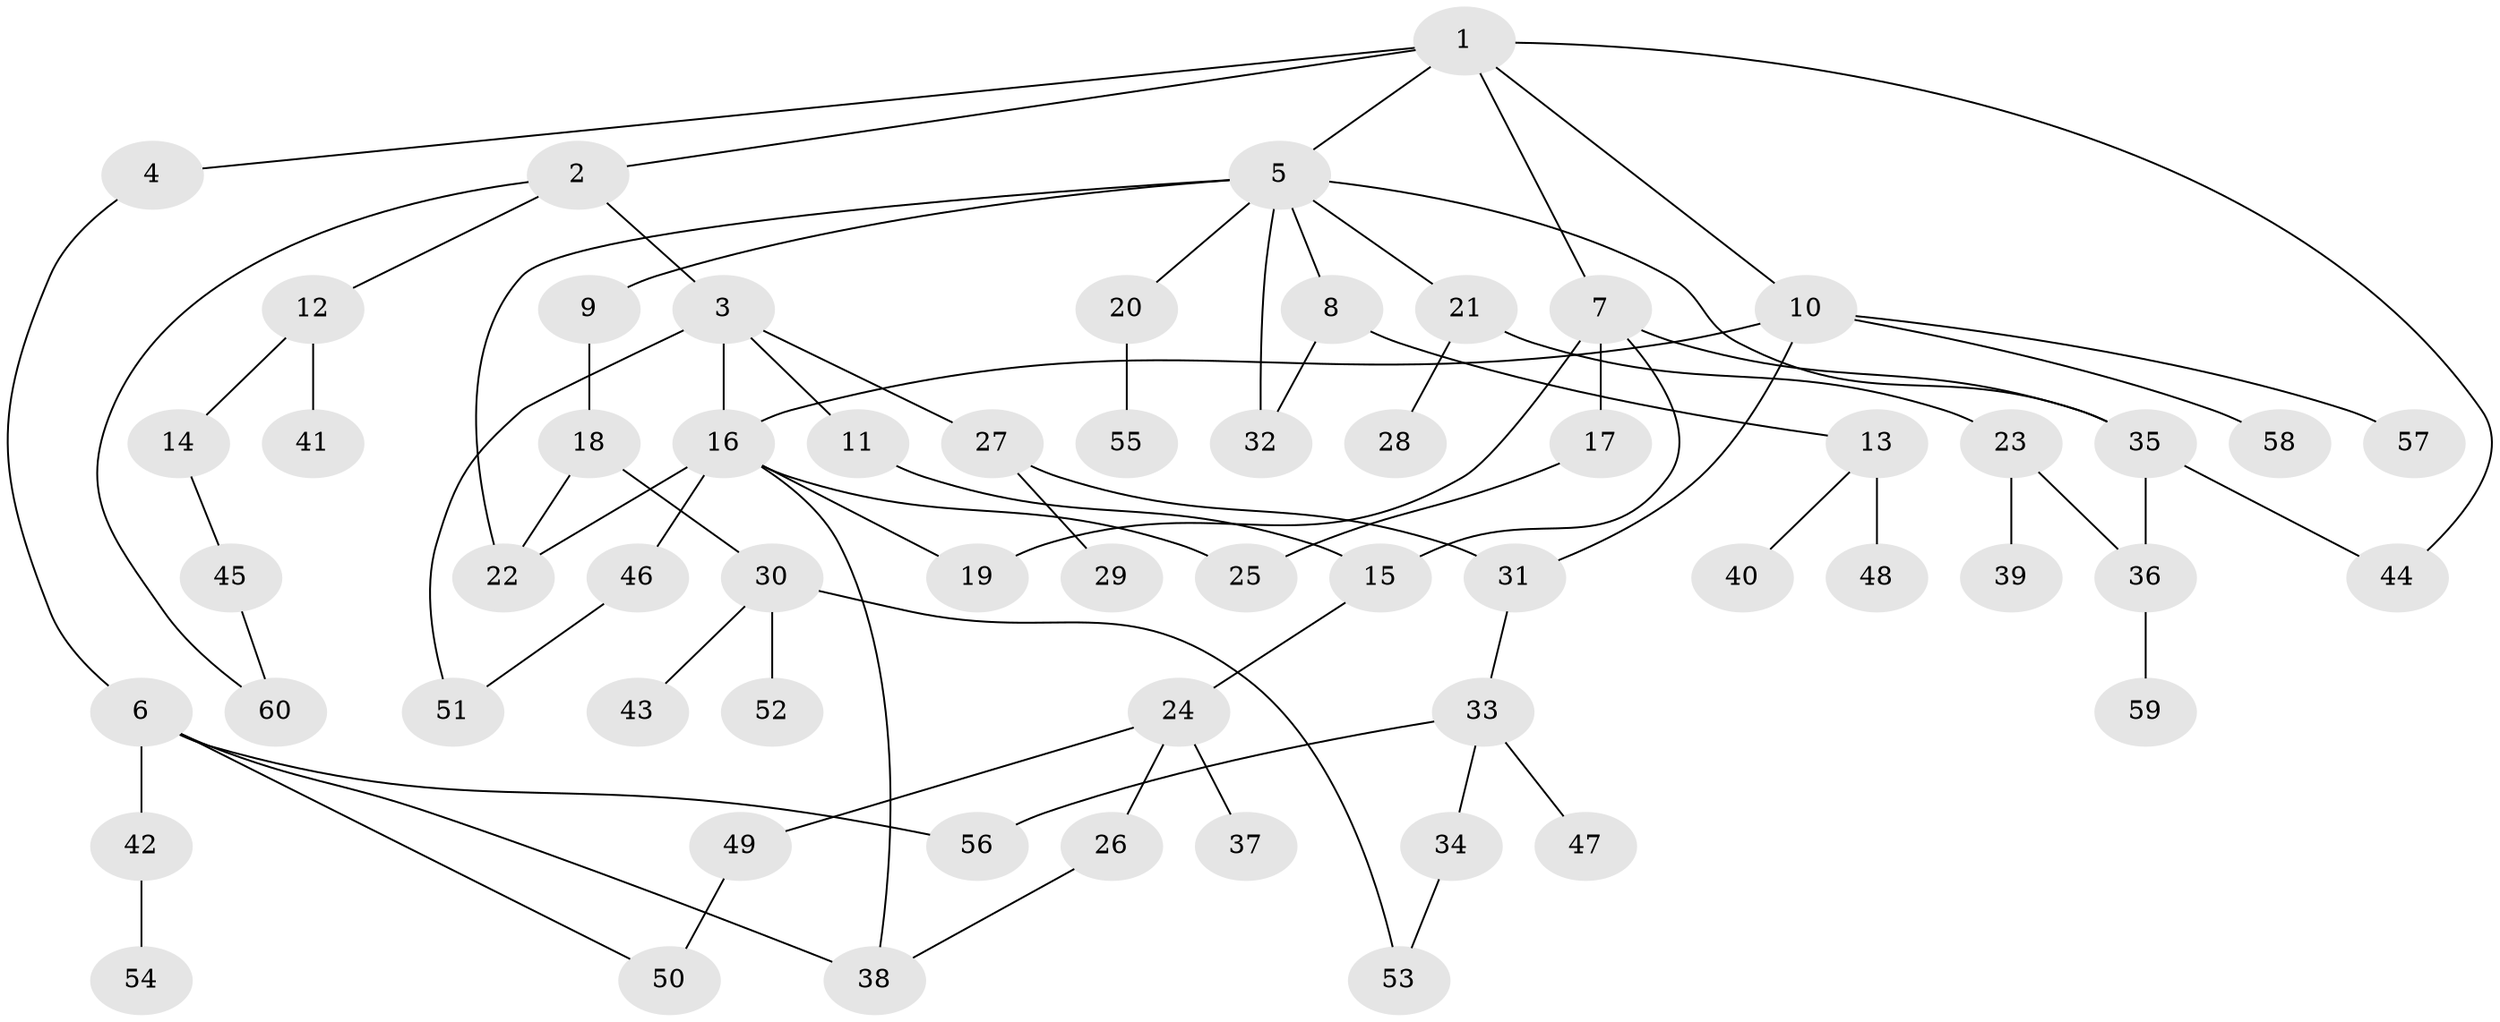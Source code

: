 // Generated by graph-tools (version 1.1) at 2025/00/03/09/25 03:00:56]
// undirected, 60 vertices, 77 edges
graph export_dot {
graph [start="1"]
  node [color=gray90,style=filled];
  1;
  2;
  3;
  4;
  5;
  6;
  7;
  8;
  9;
  10;
  11;
  12;
  13;
  14;
  15;
  16;
  17;
  18;
  19;
  20;
  21;
  22;
  23;
  24;
  25;
  26;
  27;
  28;
  29;
  30;
  31;
  32;
  33;
  34;
  35;
  36;
  37;
  38;
  39;
  40;
  41;
  42;
  43;
  44;
  45;
  46;
  47;
  48;
  49;
  50;
  51;
  52;
  53;
  54;
  55;
  56;
  57;
  58;
  59;
  60;
  1 -- 2;
  1 -- 4;
  1 -- 5;
  1 -- 7;
  1 -- 10;
  1 -- 44;
  2 -- 3;
  2 -- 12;
  2 -- 60;
  3 -- 11;
  3 -- 16;
  3 -- 27;
  3 -- 51;
  4 -- 6;
  5 -- 8;
  5 -- 9;
  5 -- 20;
  5 -- 21;
  5 -- 35;
  5 -- 22;
  5 -- 32;
  6 -- 42;
  6 -- 50;
  6 -- 56;
  6 -- 38;
  7 -- 15;
  7 -- 17;
  7 -- 19;
  7 -- 35;
  8 -- 13;
  8 -- 32;
  9 -- 18;
  10 -- 57;
  10 -- 58;
  10 -- 16;
  10 -- 31;
  11 -- 15;
  12 -- 14;
  12 -- 41;
  13 -- 40;
  13 -- 48;
  14 -- 45;
  15 -- 24;
  16 -- 25;
  16 -- 46;
  16 -- 38;
  16 -- 22;
  16 -- 19;
  17 -- 25;
  18 -- 22;
  18 -- 30;
  20 -- 55;
  21 -- 23;
  21 -- 28;
  23 -- 39;
  23 -- 36;
  24 -- 26;
  24 -- 37;
  24 -- 49;
  26 -- 38;
  27 -- 29;
  27 -- 31;
  30 -- 43;
  30 -- 52;
  30 -- 53;
  31 -- 33;
  33 -- 34;
  33 -- 47;
  33 -- 56;
  34 -- 53;
  35 -- 36;
  35 -- 44;
  36 -- 59;
  42 -- 54;
  45 -- 60;
  46 -- 51;
  49 -- 50;
}
